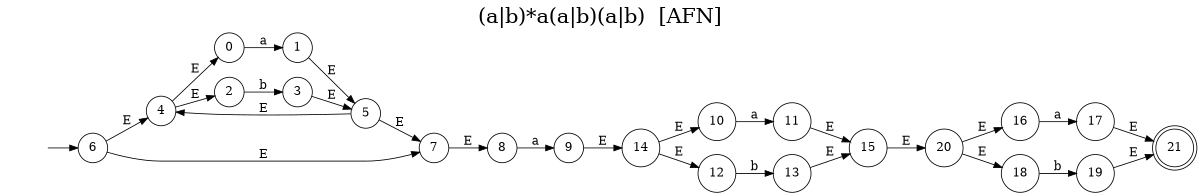 digraph "Resultado Automata AFN" {
	label = "(a|b)*a(a|b)(a|b)  [AFN]"
	labelloc  =  t
	fontsize  = 25
	rankdir=LR size="8,5"
	node [shape=doublecircle]
	21
	node [shape=circle]
	6
	node [shape=none]
	""
	""-> 6 [label=""]
	node [shape=circle]
	0 -> 1[label="a"]
	2 -> 3[label="b"]
	4 -> 0[label="E"]
	4 -> 2[label="E"]
	1 -> 5[label="E"]
	3 -> 5[label="E"]
	5 -> 4[label="E"]
	6 -> 7[label="E"]
	6 -> 4[label="E"]
	5 -> 7[label="E"]
	8 -> 9[label="a"]
	7 -> 8[label="E"]
	10 -> 11[label="a"]
	12 -> 13[label="b"]
	14 -> 10[label="E"]
	14 -> 12[label="E"]
	11 -> 15[label="E"]
	13 -> 15[label="E"]
	9 -> 14[label="E"]
	16 -> 17[label="a"]
	18 -> 19[label="b"]
	20 -> 16[label="E"]
	20 -> 18[label="E"]
	17 -> 21[label="E"]
	19 -> 21[label="E"]
	15 -> 20[label="E"]
}